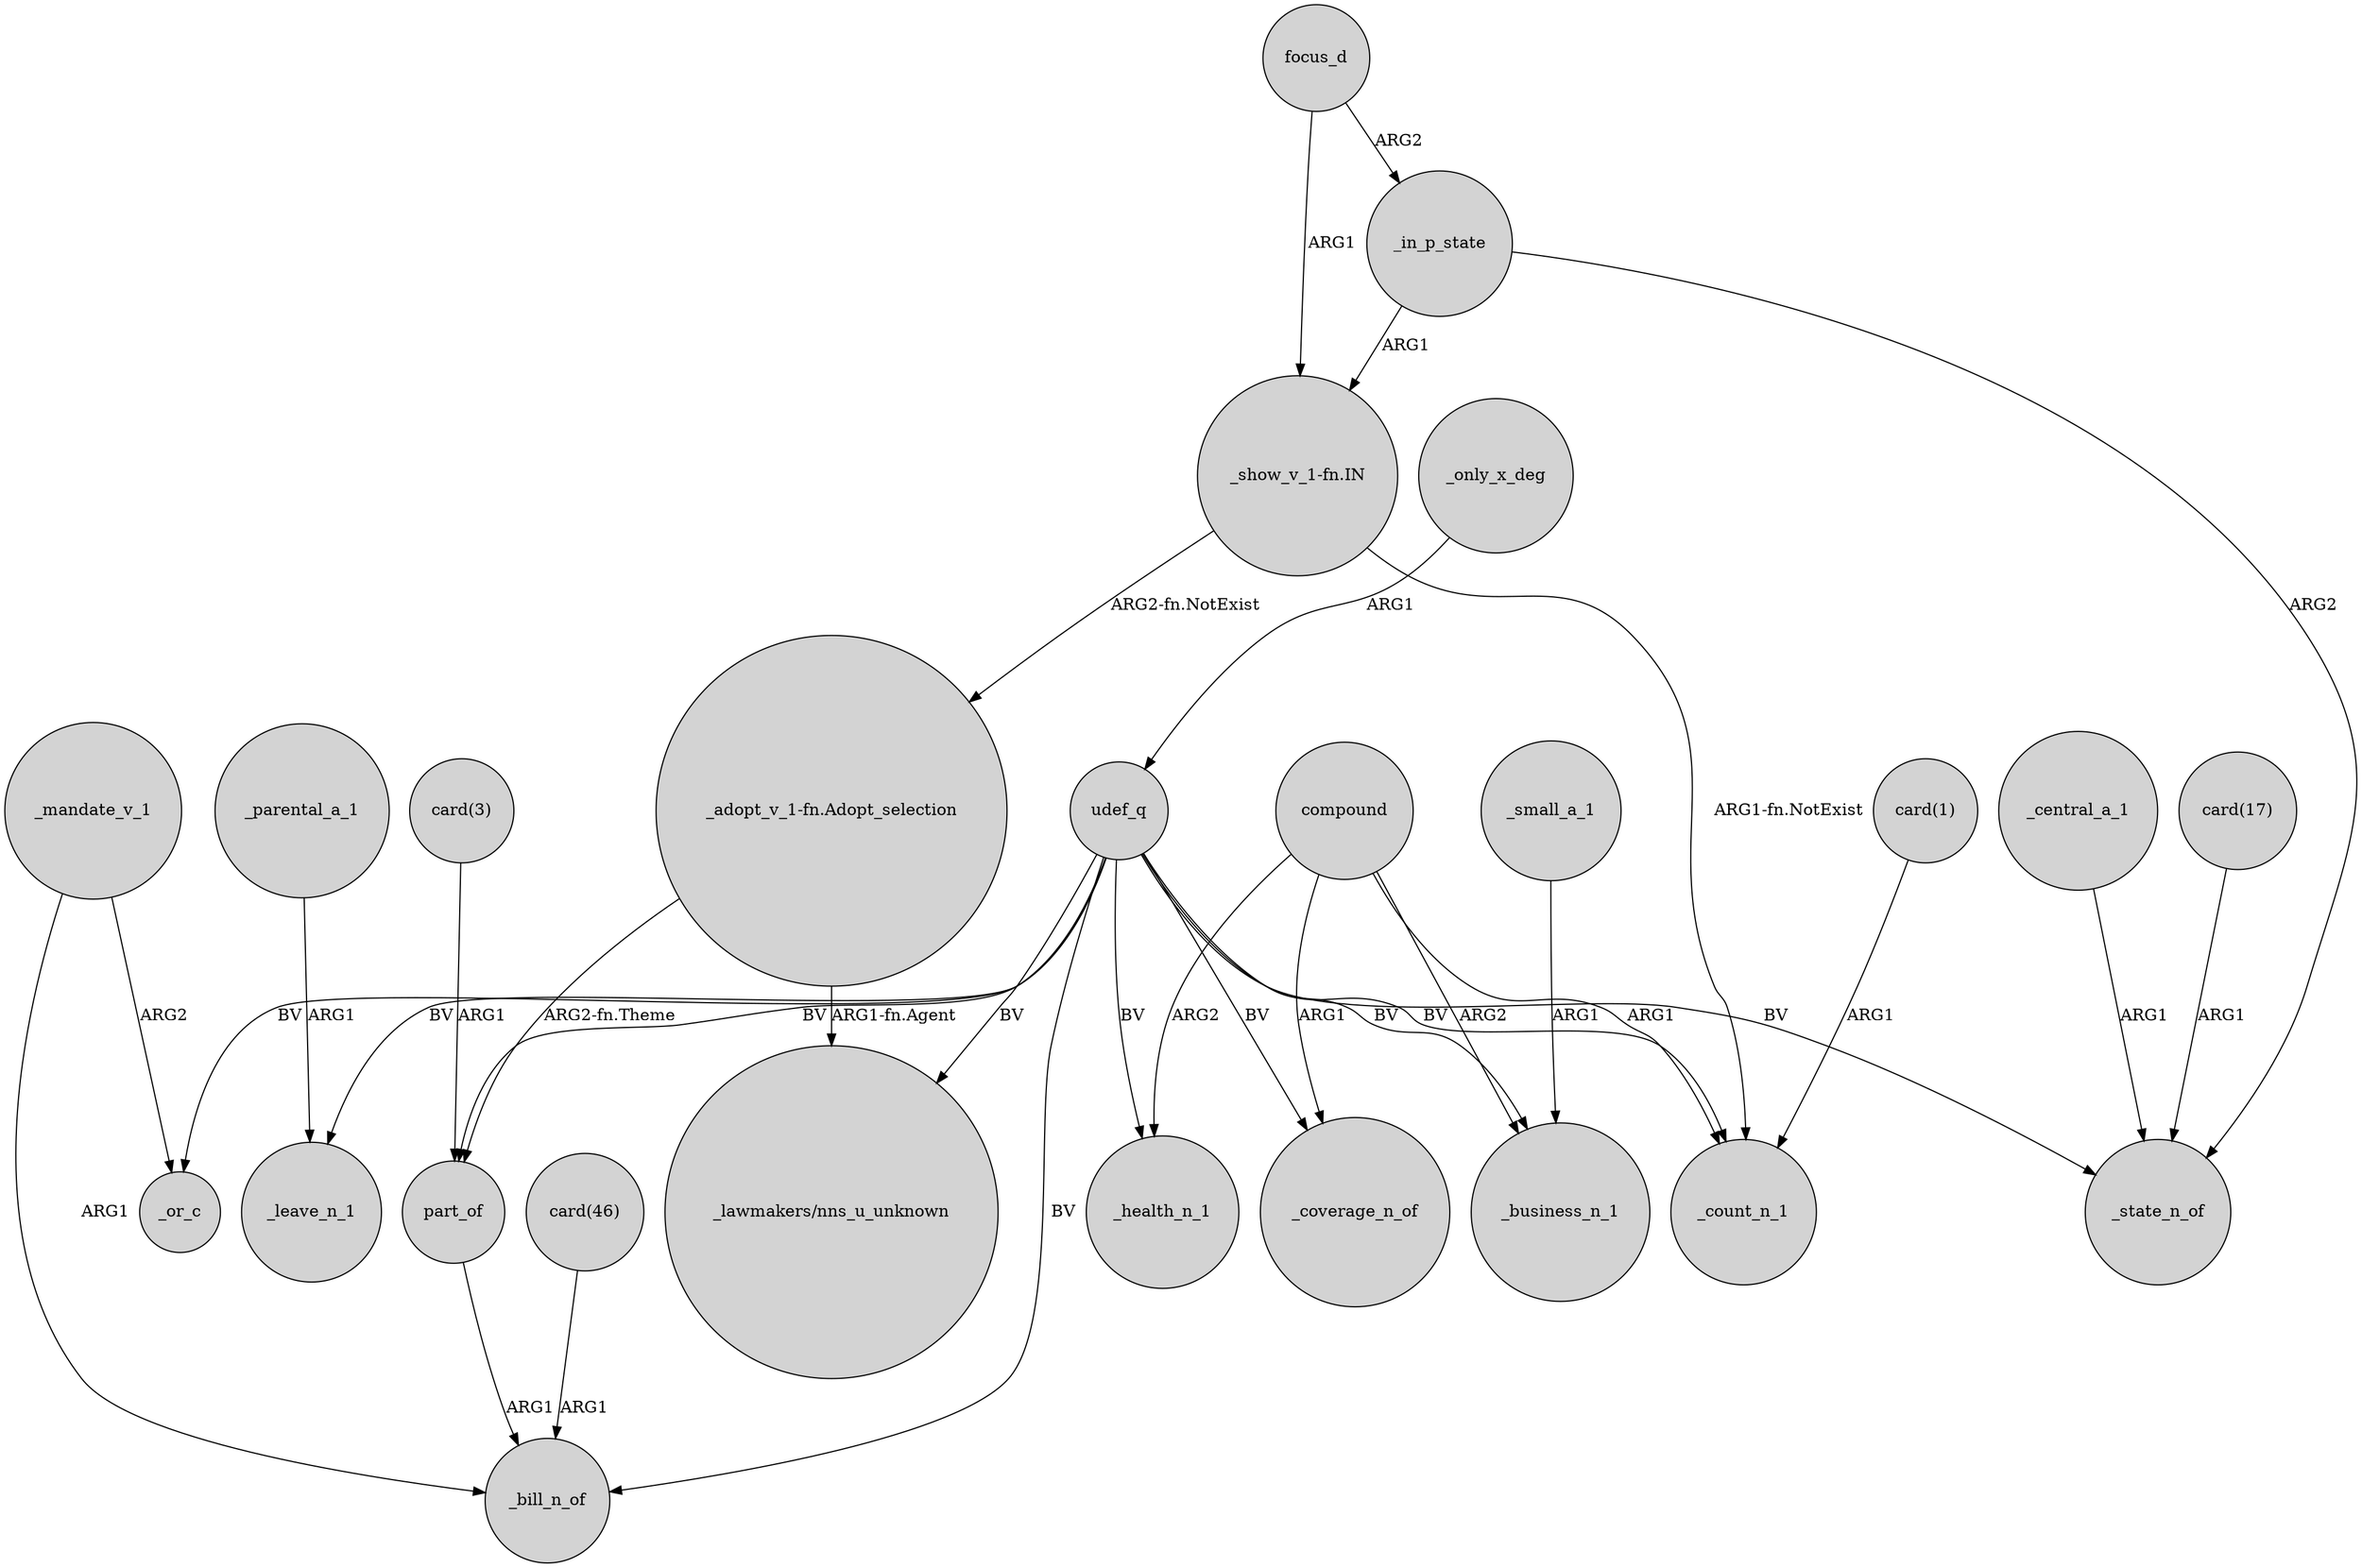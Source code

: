 digraph {
	node [shape=circle style=filled]
	focus_d -> "_show_v_1-fn.IN" [label=ARG1]
	_only_x_deg -> udef_q [label=ARG1]
	udef_q -> part_of [label=BV]
	_mandate_v_1 -> _bill_n_of [label=ARG1]
	_in_p_state -> _state_n_of [label=ARG2]
	udef_q -> "_lawmakers/nns_u_unknown" [label=BV]
	udef_q -> _state_n_of [label=BV]
	focus_d -> _in_p_state [label=ARG2]
	udef_q -> _coverage_n_of [label=BV]
	"card(1)" -> _count_n_1 [label=ARG1]
	_central_a_1 -> _state_n_of [label=ARG1]
	udef_q -> _bill_n_of [label=BV]
	udef_q -> _or_c [label=BV]
	_in_p_state -> "_show_v_1-fn.IN" [label=ARG1]
	"_adopt_v_1-fn.Adopt_selection" -> part_of [label="ARG2-fn.Theme"]
	compound -> _coverage_n_of [label=ARG1]
	udef_q -> _leave_n_1 [label=BV]
	"card(17)" -> _state_n_of [label=ARG1]
	"card(46)" -> _bill_n_of [label=ARG1]
	compound -> _health_n_1 [label=ARG2]
	"_adopt_v_1-fn.Adopt_selection" -> "_lawmakers/nns_u_unknown" [label="ARG1-fn.Agent"]
	udef_q -> _health_n_1 [label=BV]
	_small_a_1 -> _business_n_1 [label=ARG1]
	_parental_a_1 -> _leave_n_1 [label=ARG1]
	udef_q -> _count_n_1 [label=BV]
	compound -> _business_n_1 [label=ARG2]
	"_show_v_1-fn.IN" -> "_adopt_v_1-fn.Adopt_selection" [label="ARG2-fn.NotExist"]
	_mandate_v_1 -> _or_c [label=ARG2]
	compound -> _count_n_1 [label=ARG1]
	"_show_v_1-fn.IN" -> _count_n_1 [label="ARG1-fn.NotExist"]
	udef_q -> _business_n_1 [label=BV]
	"card(3)" -> part_of [label=ARG1]
	part_of -> _bill_n_of [label=ARG1]
}
